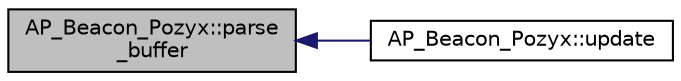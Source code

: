 digraph "AP_Beacon_Pozyx::parse_buffer"
{
 // INTERACTIVE_SVG=YES
  edge [fontname="Helvetica",fontsize="10",labelfontname="Helvetica",labelfontsize="10"];
  node [fontname="Helvetica",fontsize="10",shape=record];
  rankdir="LR";
  Node1 [label="AP_Beacon_Pozyx::parse\l_buffer",height=0.2,width=0.4,color="black", fillcolor="grey75", style="filled", fontcolor="black"];
  Node1 -> Node2 [dir="back",color="midnightblue",fontsize="10",style="solid",fontname="Helvetica"];
  Node2 [label="AP_Beacon_Pozyx::update",height=0.2,width=0.4,color="black", fillcolor="white", style="filled",URL="$classAP__Beacon__Pozyx.html#a9b1676eb33f3f22a686cd312de1d9aa3"];
}

